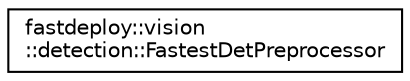digraph "Graphical Class Hierarchy"
{
  edge [fontname="Helvetica",fontsize="10",labelfontname="Helvetica",labelfontsize="10"];
  node [fontname="Helvetica",fontsize="10",shape=record];
  rankdir="LR";
  Node1 [label="fastdeploy::vision\l::detection::FastestDetPreprocessor",height=0.2,width=0.4,color="black", fillcolor="white", style="filled",URL="$classfastdeploy_1_1vision_1_1detection_1_1FastestDetPreprocessor.html",tooltip="Preprocessor object for FastestDet serials model. "];
}

